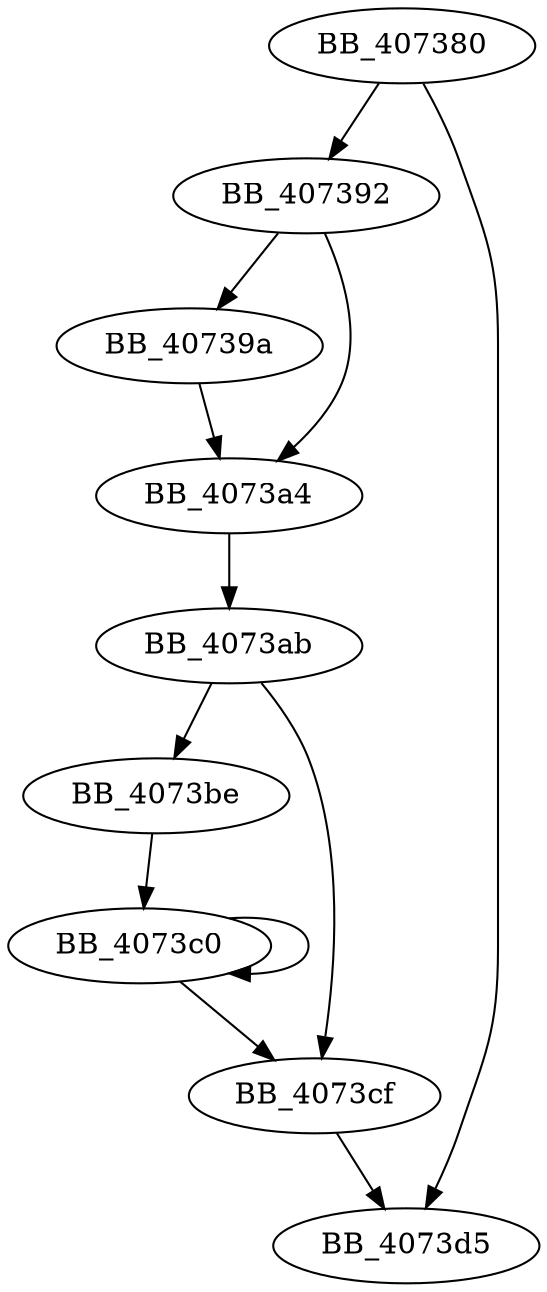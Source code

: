 DiGraph sub_407380{
BB_407380->BB_407392
BB_407380->BB_4073d5
BB_407392->BB_40739a
BB_407392->BB_4073a4
BB_40739a->BB_4073a4
BB_4073a4->BB_4073ab
BB_4073ab->BB_4073be
BB_4073ab->BB_4073cf
BB_4073be->BB_4073c0
BB_4073c0->BB_4073c0
BB_4073c0->BB_4073cf
BB_4073cf->BB_4073d5
}
